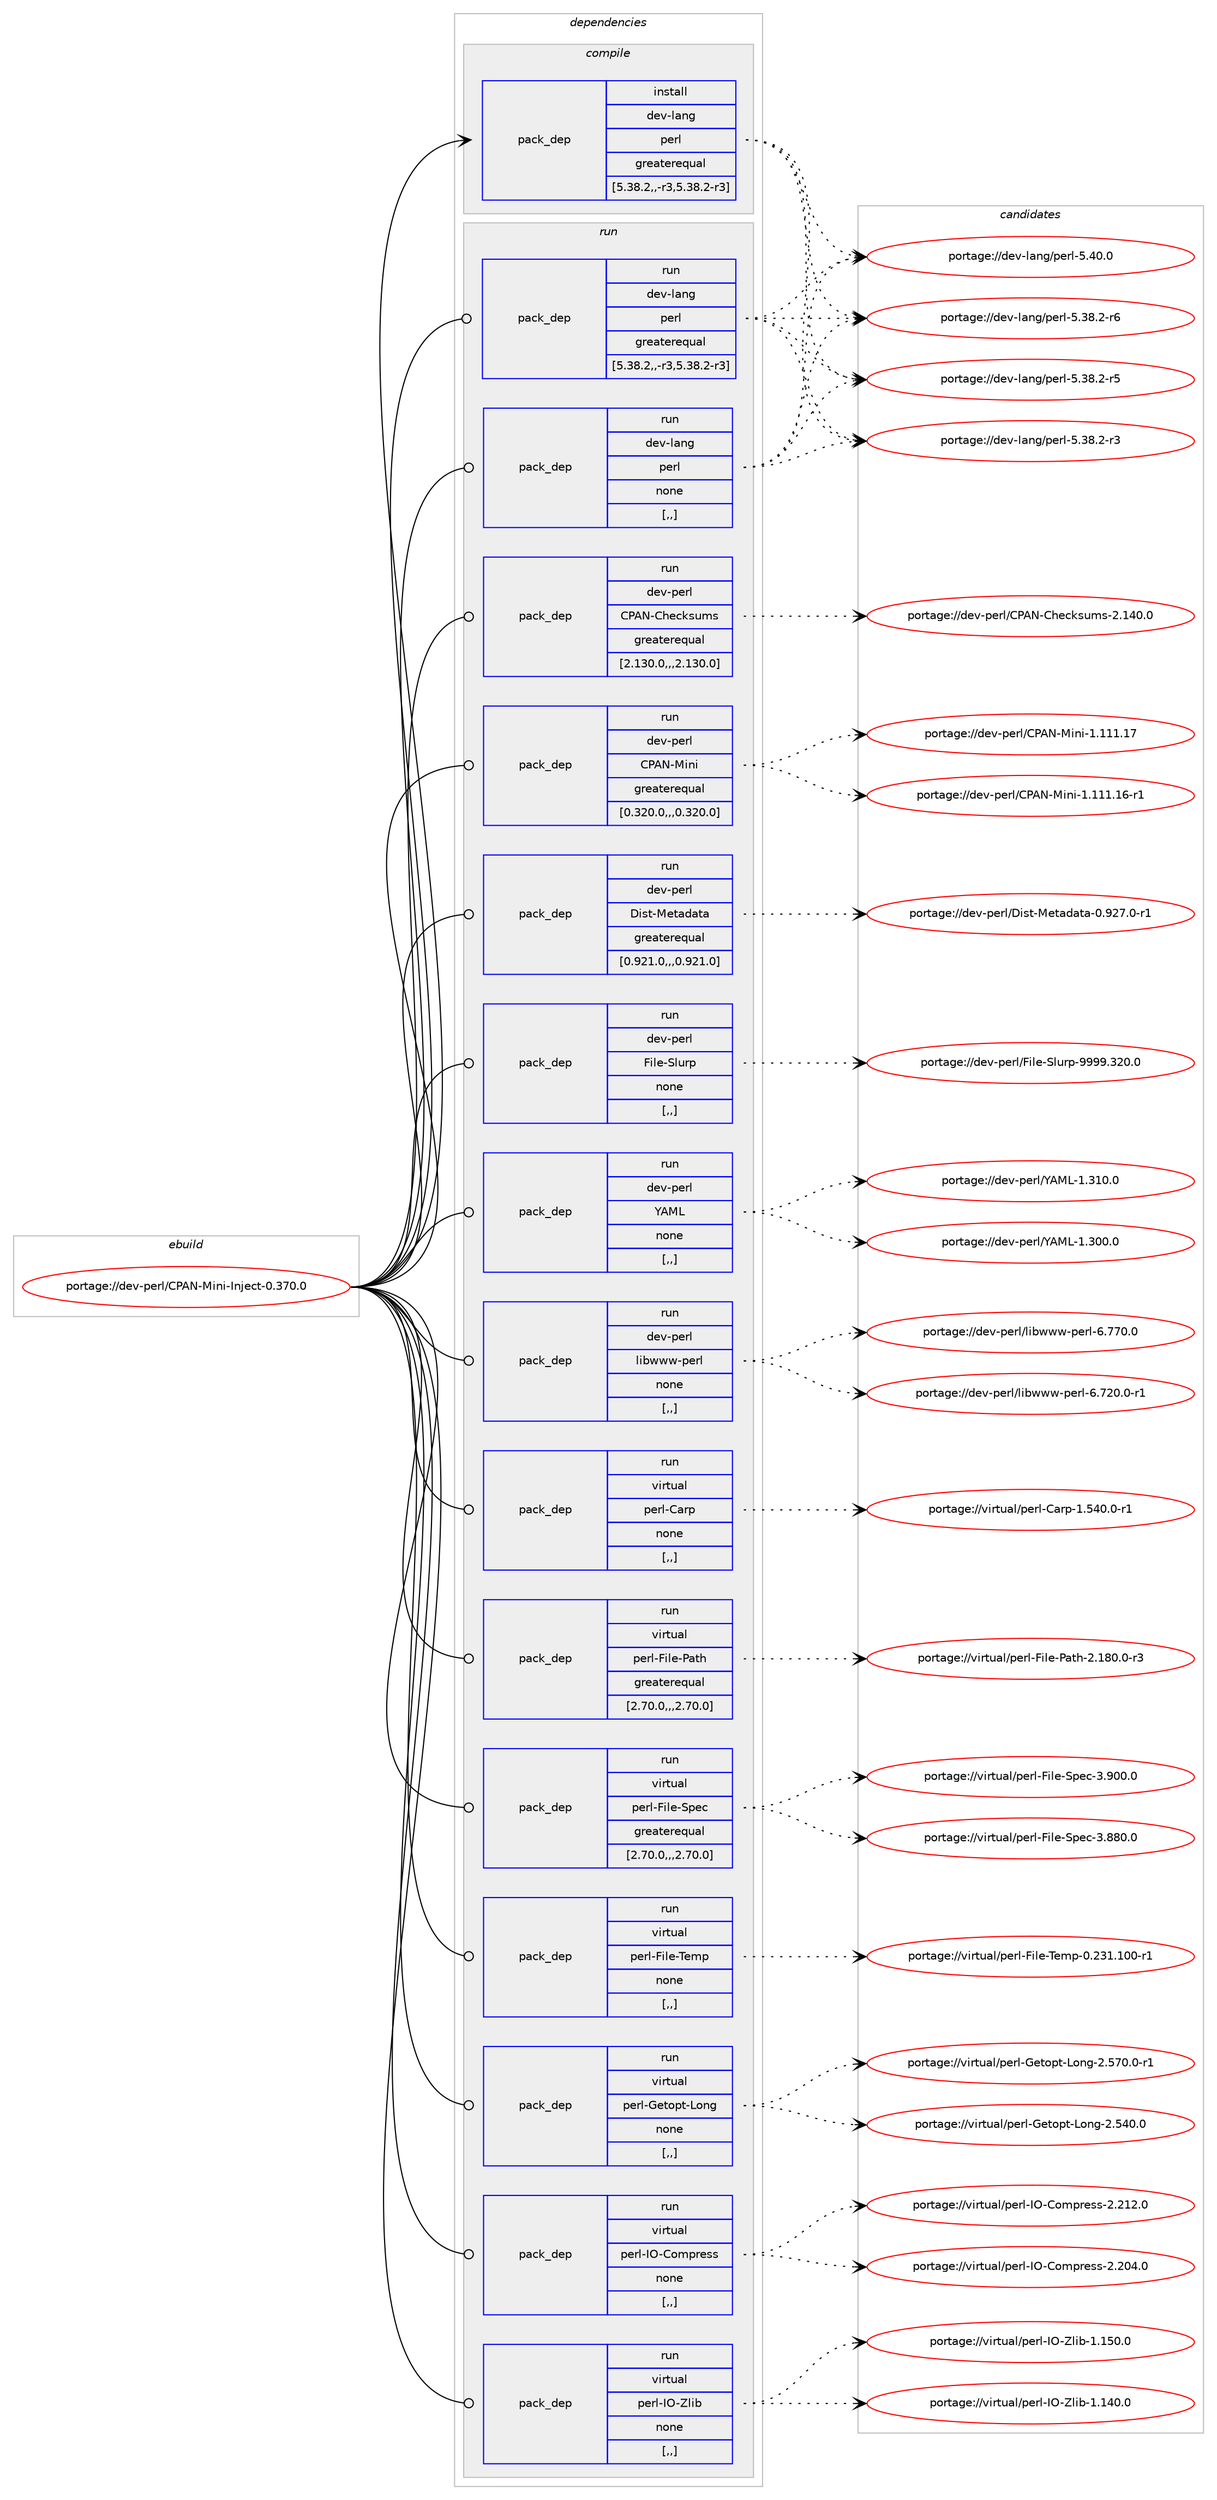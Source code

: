 digraph prolog {

# *************
# Graph options
# *************

newrank=true;
concentrate=true;
compound=true;
graph [rankdir=LR,fontname=Helvetica,fontsize=10,ranksep=1.5];#, ranksep=2.5, nodesep=0.2];
edge  [arrowhead=vee];
node  [fontname=Helvetica,fontsize=10];

# **********
# The ebuild
# **********

subgraph cluster_leftcol {
color=gray;
label=<<i>ebuild</i>>;
id [label="portage://dev-perl/CPAN-Mini-Inject-0.370.0", color=red, width=4, href="../dev-perl/CPAN-Mini-Inject-0.370.0.svg"];
}

# ****************
# The dependencies
# ****************

subgraph cluster_midcol {
color=gray;
label=<<i>dependencies</i>>;
subgraph cluster_compile {
fillcolor="#eeeeee";
style=filled;
label=<<i>compile</i>>;
subgraph pack96004 {
dependency127023 [label=<<TABLE BORDER="0" CELLBORDER="1" CELLSPACING="0" CELLPADDING="4" WIDTH="220"><TR><TD ROWSPAN="6" CELLPADDING="30">pack_dep</TD></TR><TR><TD WIDTH="110">install</TD></TR><TR><TD>dev-lang</TD></TR><TR><TD>perl</TD></TR><TR><TD>greaterequal</TD></TR><TR><TD>[5.38.2,,-r3,5.38.2-r3]</TD></TR></TABLE>>, shape=none, color=blue];
}
id:e -> dependency127023:w [weight=20,style="solid",arrowhead="vee"];
}
subgraph cluster_compileandrun {
fillcolor="#eeeeee";
style=filled;
label=<<i>compile and run</i>>;
}
subgraph cluster_run {
fillcolor="#eeeeee";
style=filled;
label=<<i>run</i>>;
subgraph pack96005 {
dependency127024 [label=<<TABLE BORDER="0" CELLBORDER="1" CELLSPACING="0" CELLPADDING="4" WIDTH="220"><TR><TD ROWSPAN="6" CELLPADDING="30">pack_dep</TD></TR><TR><TD WIDTH="110">run</TD></TR><TR><TD>dev-lang</TD></TR><TR><TD>perl</TD></TR><TR><TD>greaterequal</TD></TR><TR><TD>[5.38.2,,-r3,5.38.2-r3]</TD></TR></TABLE>>, shape=none, color=blue];
}
id:e -> dependency127024:w [weight=20,style="solid",arrowhead="odot"];
subgraph pack96006 {
dependency127025 [label=<<TABLE BORDER="0" CELLBORDER="1" CELLSPACING="0" CELLPADDING="4" WIDTH="220"><TR><TD ROWSPAN="6" CELLPADDING="30">pack_dep</TD></TR><TR><TD WIDTH="110">run</TD></TR><TR><TD>dev-lang</TD></TR><TR><TD>perl</TD></TR><TR><TD>none</TD></TR><TR><TD>[,,]</TD></TR></TABLE>>, shape=none, color=blue];
}
id:e -> dependency127025:w [weight=20,style="solid",arrowhead="odot"];
subgraph pack96007 {
dependency127026 [label=<<TABLE BORDER="0" CELLBORDER="1" CELLSPACING="0" CELLPADDING="4" WIDTH="220"><TR><TD ROWSPAN="6" CELLPADDING="30">pack_dep</TD></TR><TR><TD WIDTH="110">run</TD></TR><TR><TD>dev-perl</TD></TR><TR><TD>CPAN-Checksums</TD></TR><TR><TD>greaterequal</TD></TR><TR><TD>[2.130.0,,,2.130.0]</TD></TR></TABLE>>, shape=none, color=blue];
}
id:e -> dependency127026:w [weight=20,style="solid",arrowhead="odot"];
subgraph pack96008 {
dependency127027 [label=<<TABLE BORDER="0" CELLBORDER="1" CELLSPACING="0" CELLPADDING="4" WIDTH="220"><TR><TD ROWSPAN="6" CELLPADDING="30">pack_dep</TD></TR><TR><TD WIDTH="110">run</TD></TR><TR><TD>dev-perl</TD></TR><TR><TD>CPAN-Mini</TD></TR><TR><TD>greaterequal</TD></TR><TR><TD>[0.320.0,,,0.320.0]</TD></TR></TABLE>>, shape=none, color=blue];
}
id:e -> dependency127027:w [weight=20,style="solid",arrowhead="odot"];
subgraph pack96009 {
dependency127028 [label=<<TABLE BORDER="0" CELLBORDER="1" CELLSPACING="0" CELLPADDING="4" WIDTH="220"><TR><TD ROWSPAN="6" CELLPADDING="30">pack_dep</TD></TR><TR><TD WIDTH="110">run</TD></TR><TR><TD>dev-perl</TD></TR><TR><TD>Dist-Metadata</TD></TR><TR><TD>greaterequal</TD></TR><TR><TD>[0.921.0,,,0.921.0]</TD></TR></TABLE>>, shape=none, color=blue];
}
id:e -> dependency127028:w [weight=20,style="solid",arrowhead="odot"];
subgraph pack96010 {
dependency127029 [label=<<TABLE BORDER="0" CELLBORDER="1" CELLSPACING="0" CELLPADDING="4" WIDTH="220"><TR><TD ROWSPAN="6" CELLPADDING="30">pack_dep</TD></TR><TR><TD WIDTH="110">run</TD></TR><TR><TD>dev-perl</TD></TR><TR><TD>File-Slurp</TD></TR><TR><TD>none</TD></TR><TR><TD>[,,]</TD></TR></TABLE>>, shape=none, color=blue];
}
id:e -> dependency127029:w [weight=20,style="solid",arrowhead="odot"];
subgraph pack96011 {
dependency127030 [label=<<TABLE BORDER="0" CELLBORDER="1" CELLSPACING="0" CELLPADDING="4" WIDTH="220"><TR><TD ROWSPAN="6" CELLPADDING="30">pack_dep</TD></TR><TR><TD WIDTH="110">run</TD></TR><TR><TD>dev-perl</TD></TR><TR><TD>YAML</TD></TR><TR><TD>none</TD></TR><TR><TD>[,,]</TD></TR></TABLE>>, shape=none, color=blue];
}
id:e -> dependency127030:w [weight=20,style="solid",arrowhead="odot"];
subgraph pack96012 {
dependency127031 [label=<<TABLE BORDER="0" CELLBORDER="1" CELLSPACING="0" CELLPADDING="4" WIDTH="220"><TR><TD ROWSPAN="6" CELLPADDING="30">pack_dep</TD></TR><TR><TD WIDTH="110">run</TD></TR><TR><TD>dev-perl</TD></TR><TR><TD>libwww-perl</TD></TR><TR><TD>none</TD></TR><TR><TD>[,,]</TD></TR></TABLE>>, shape=none, color=blue];
}
id:e -> dependency127031:w [weight=20,style="solid",arrowhead="odot"];
subgraph pack96013 {
dependency127032 [label=<<TABLE BORDER="0" CELLBORDER="1" CELLSPACING="0" CELLPADDING="4" WIDTH="220"><TR><TD ROWSPAN="6" CELLPADDING="30">pack_dep</TD></TR><TR><TD WIDTH="110">run</TD></TR><TR><TD>virtual</TD></TR><TR><TD>perl-Carp</TD></TR><TR><TD>none</TD></TR><TR><TD>[,,]</TD></TR></TABLE>>, shape=none, color=blue];
}
id:e -> dependency127032:w [weight=20,style="solid",arrowhead="odot"];
subgraph pack96014 {
dependency127033 [label=<<TABLE BORDER="0" CELLBORDER="1" CELLSPACING="0" CELLPADDING="4" WIDTH="220"><TR><TD ROWSPAN="6" CELLPADDING="30">pack_dep</TD></TR><TR><TD WIDTH="110">run</TD></TR><TR><TD>virtual</TD></TR><TR><TD>perl-File-Path</TD></TR><TR><TD>greaterequal</TD></TR><TR><TD>[2.70.0,,,2.70.0]</TD></TR></TABLE>>, shape=none, color=blue];
}
id:e -> dependency127033:w [weight=20,style="solid",arrowhead="odot"];
subgraph pack96015 {
dependency127034 [label=<<TABLE BORDER="0" CELLBORDER="1" CELLSPACING="0" CELLPADDING="4" WIDTH="220"><TR><TD ROWSPAN="6" CELLPADDING="30">pack_dep</TD></TR><TR><TD WIDTH="110">run</TD></TR><TR><TD>virtual</TD></TR><TR><TD>perl-File-Spec</TD></TR><TR><TD>greaterequal</TD></TR><TR><TD>[2.70.0,,,2.70.0]</TD></TR></TABLE>>, shape=none, color=blue];
}
id:e -> dependency127034:w [weight=20,style="solid",arrowhead="odot"];
subgraph pack96016 {
dependency127035 [label=<<TABLE BORDER="0" CELLBORDER="1" CELLSPACING="0" CELLPADDING="4" WIDTH="220"><TR><TD ROWSPAN="6" CELLPADDING="30">pack_dep</TD></TR><TR><TD WIDTH="110">run</TD></TR><TR><TD>virtual</TD></TR><TR><TD>perl-File-Temp</TD></TR><TR><TD>none</TD></TR><TR><TD>[,,]</TD></TR></TABLE>>, shape=none, color=blue];
}
id:e -> dependency127035:w [weight=20,style="solid",arrowhead="odot"];
subgraph pack96017 {
dependency127036 [label=<<TABLE BORDER="0" CELLBORDER="1" CELLSPACING="0" CELLPADDING="4" WIDTH="220"><TR><TD ROWSPAN="6" CELLPADDING="30">pack_dep</TD></TR><TR><TD WIDTH="110">run</TD></TR><TR><TD>virtual</TD></TR><TR><TD>perl-Getopt-Long</TD></TR><TR><TD>none</TD></TR><TR><TD>[,,]</TD></TR></TABLE>>, shape=none, color=blue];
}
id:e -> dependency127036:w [weight=20,style="solid",arrowhead="odot"];
subgraph pack96018 {
dependency127037 [label=<<TABLE BORDER="0" CELLBORDER="1" CELLSPACING="0" CELLPADDING="4" WIDTH="220"><TR><TD ROWSPAN="6" CELLPADDING="30">pack_dep</TD></TR><TR><TD WIDTH="110">run</TD></TR><TR><TD>virtual</TD></TR><TR><TD>perl-IO-Compress</TD></TR><TR><TD>none</TD></TR><TR><TD>[,,]</TD></TR></TABLE>>, shape=none, color=blue];
}
id:e -> dependency127037:w [weight=20,style="solid",arrowhead="odot"];
subgraph pack96019 {
dependency127038 [label=<<TABLE BORDER="0" CELLBORDER="1" CELLSPACING="0" CELLPADDING="4" WIDTH="220"><TR><TD ROWSPAN="6" CELLPADDING="30">pack_dep</TD></TR><TR><TD WIDTH="110">run</TD></TR><TR><TD>virtual</TD></TR><TR><TD>perl-IO-Zlib</TD></TR><TR><TD>none</TD></TR><TR><TD>[,,]</TD></TR></TABLE>>, shape=none, color=blue];
}
id:e -> dependency127038:w [weight=20,style="solid",arrowhead="odot"];
}
}

# **************
# The candidates
# **************

subgraph cluster_choices {
rank=same;
color=gray;
label=<<i>candidates</i>>;

subgraph choice96004 {
color=black;
nodesep=1;
choice10010111845108971101034711210111410845534652484648 [label="portage://dev-lang/perl-5.40.0", color=red, width=4,href="../dev-lang/perl-5.40.0.svg"];
choice100101118451089711010347112101114108455346515646504511454 [label="portage://dev-lang/perl-5.38.2-r6", color=red, width=4,href="../dev-lang/perl-5.38.2-r6.svg"];
choice100101118451089711010347112101114108455346515646504511453 [label="portage://dev-lang/perl-5.38.2-r5", color=red, width=4,href="../dev-lang/perl-5.38.2-r5.svg"];
choice100101118451089711010347112101114108455346515646504511451 [label="portage://dev-lang/perl-5.38.2-r3", color=red, width=4,href="../dev-lang/perl-5.38.2-r3.svg"];
dependency127023:e -> choice10010111845108971101034711210111410845534652484648:w [style=dotted,weight="100"];
dependency127023:e -> choice100101118451089711010347112101114108455346515646504511454:w [style=dotted,weight="100"];
dependency127023:e -> choice100101118451089711010347112101114108455346515646504511453:w [style=dotted,weight="100"];
dependency127023:e -> choice100101118451089711010347112101114108455346515646504511451:w [style=dotted,weight="100"];
}
subgraph choice96005 {
color=black;
nodesep=1;
choice10010111845108971101034711210111410845534652484648 [label="portage://dev-lang/perl-5.40.0", color=red, width=4,href="../dev-lang/perl-5.40.0.svg"];
choice100101118451089711010347112101114108455346515646504511454 [label="portage://dev-lang/perl-5.38.2-r6", color=red, width=4,href="../dev-lang/perl-5.38.2-r6.svg"];
choice100101118451089711010347112101114108455346515646504511453 [label="portage://dev-lang/perl-5.38.2-r5", color=red, width=4,href="../dev-lang/perl-5.38.2-r5.svg"];
choice100101118451089711010347112101114108455346515646504511451 [label="portage://dev-lang/perl-5.38.2-r3", color=red, width=4,href="../dev-lang/perl-5.38.2-r3.svg"];
dependency127024:e -> choice10010111845108971101034711210111410845534652484648:w [style=dotted,weight="100"];
dependency127024:e -> choice100101118451089711010347112101114108455346515646504511454:w [style=dotted,weight="100"];
dependency127024:e -> choice100101118451089711010347112101114108455346515646504511453:w [style=dotted,weight="100"];
dependency127024:e -> choice100101118451089711010347112101114108455346515646504511451:w [style=dotted,weight="100"];
}
subgraph choice96006 {
color=black;
nodesep=1;
choice10010111845108971101034711210111410845534652484648 [label="portage://dev-lang/perl-5.40.0", color=red, width=4,href="../dev-lang/perl-5.40.0.svg"];
choice100101118451089711010347112101114108455346515646504511454 [label="portage://dev-lang/perl-5.38.2-r6", color=red, width=4,href="../dev-lang/perl-5.38.2-r6.svg"];
choice100101118451089711010347112101114108455346515646504511453 [label="portage://dev-lang/perl-5.38.2-r5", color=red, width=4,href="../dev-lang/perl-5.38.2-r5.svg"];
choice100101118451089711010347112101114108455346515646504511451 [label="portage://dev-lang/perl-5.38.2-r3", color=red, width=4,href="../dev-lang/perl-5.38.2-r3.svg"];
dependency127025:e -> choice10010111845108971101034711210111410845534652484648:w [style=dotted,weight="100"];
dependency127025:e -> choice100101118451089711010347112101114108455346515646504511454:w [style=dotted,weight="100"];
dependency127025:e -> choice100101118451089711010347112101114108455346515646504511453:w [style=dotted,weight="100"];
dependency127025:e -> choice100101118451089711010347112101114108455346515646504511451:w [style=dotted,weight="100"];
}
subgraph choice96007 {
color=black;
nodesep=1;
choice1001011184511210111410847678065784567104101991071151171091154550464952484648 [label="portage://dev-perl/CPAN-Checksums-2.140.0", color=red, width=4,href="../dev-perl/CPAN-Checksums-2.140.0.svg"];
dependency127026:e -> choice1001011184511210111410847678065784567104101991071151171091154550464952484648:w [style=dotted,weight="100"];
}
subgraph choice96008 {
color=black;
nodesep=1;
choice1001011184511210111410847678065784577105110105454946494949464955 [label="portage://dev-perl/CPAN-Mini-1.111.17", color=red, width=4,href="../dev-perl/CPAN-Mini-1.111.17.svg"];
choice10010111845112101114108476780657845771051101054549464949494649544511449 [label="portage://dev-perl/CPAN-Mini-1.111.16-r1", color=red, width=4,href="../dev-perl/CPAN-Mini-1.111.16-r1.svg"];
dependency127027:e -> choice1001011184511210111410847678065784577105110105454946494949464955:w [style=dotted,weight="100"];
dependency127027:e -> choice10010111845112101114108476780657845771051101054549464949494649544511449:w [style=dotted,weight="100"];
}
subgraph choice96009 {
color=black;
nodesep=1;
choice100101118451121011141084768105115116457710111697100971169745484657505546484511449 [label="portage://dev-perl/Dist-Metadata-0.927.0-r1", color=red, width=4,href="../dev-perl/Dist-Metadata-0.927.0-r1.svg"];
dependency127028:e -> choice100101118451121011141084768105115116457710111697100971169745484657505546484511449:w [style=dotted,weight="100"];
}
subgraph choice96010 {
color=black;
nodesep=1;
choice10010111845112101114108477010510810145831081171141124557575757465150484648 [label="portage://dev-perl/File-Slurp-9999.320.0", color=red, width=4,href="../dev-perl/File-Slurp-9999.320.0.svg"];
dependency127029:e -> choice10010111845112101114108477010510810145831081171141124557575757465150484648:w [style=dotted,weight="100"];
}
subgraph choice96011 {
color=black;
nodesep=1;
choice1001011184511210111410847896577764549465149484648 [label="portage://dev-perl/YAML-1.310.0", color=red, width=4,href="../dev-perl/YAML-1.310.0.svg"];
choice1001011184511210111410847896577764549465148484648 [label="portage://dev-perl/YAML-1.300.0", color=red, width=4,href="../dev-perl/YAML-1.300.0.svg"];
dependency127030:e -> choice1001011184511210111410847896577764549465149484648:w [style=dotted,weight="100"];
dependency127030:e -> choice1001011184511210111410847896577764549465148484648:w [style=dotted,weight="100"];
}
subgraph choice96012 {
color=black;
nodesep=1;
choice100101118451121011141084710810598119119119451121011141084554465555484648 [label="portage://dev-perl/libwww-perl-6.770.0", color=red, width=4,href="../dev-perl/libwww-perl-6.770.0.svg"];
choice1001011184511210111410847108105981191191194511210111410845544655504846484511449 [label="portage://dev-perl/libwww-perl-6.720.0-r1", color=red, width=4,href="../dev-perl/libwww-perl-6.720.0-r1.svg"];
dependency127031:e -> choice100101118451121011141084710810598119119119451121011141084554465555484648:w [style=dotted,weight="100"];
dependency127031:e -> choice1001011184511210111410847108105981191191194511210111410845544655504846484511449:w [style=dotted,weight="100"];
}
subgraph choice96013 {
color=black;
nodesep=1;
choice118105114116117971084711210111410845679711411245494653524846484511449 [label="portage://virtual/perl-Carp-1.540.0-r1", color=red, width=4,href="../virtual/perl-Carp-1.540.0-r1.svg"];
dependency127032:e -> choice118105114116117971084711210111410845679711411245494653524846484511449:w [style=dotted,weight="100"];
}
subgraph choice96014 {
color=black;
nodesep=1;
choice1181051141161179710847112101114108457010510810145809711610445504649564846484511451 [label="portage://virtual/perl-File-Path-2.180.0-r3", color=red, width=4,href="../virtual/perl-File-Path-2.180.0-r3.svg"];
dependency127033:e -> choice1181051141161179710847112101114108457010510810145809711610445504649564846484511451:w [style=dotted,weight="100"];
}
subgraph choice96015 {
color=black;
nodesep=1;
choice118105114116117971084711210111410845701051081014583112101994551465748484648 [label="portage://virtual/perl-File-Spec-3.900.0", color=red, width=4,href="../virtual/perl-File-Spec-3.900.0.svg"];
choice118105114116117971084711210111410845701051081014583112101994551465656484648 [label="portage://virtual/perl-File-Spec-3.880.0", color=red, width=4,href="../virtual/perl-File-Spec-3.880.0.svg"];
dependency127034:e -> choice118105114116117971084711210111410845701051081014583112101994551465748484648:w [style=dotted,weight="100"];
dependency127034:e -> choice118105114116117971084711210111410845701051081014583112101994551465656484648:w [style=dotted,weight="100"];
}
subgraph choice96016 {
color=black;
nodesep=1;
choice118105114116117971084711210111410845701051081014584101109112454846505149464948484511449 [label="portage://virtual/perl-File-Temp-0.231.100-r1", color=red, width=4,href="../virtual/perl-File-Temp-0.231.100-r1.svg"];
dependency127035:e -> choice118105114116117971084711210111410845701051081014584101109112454846505149464948484511449:w [style=dotted,weight="100"];
}
subgraph choice96017 {
color=black;
nodesep=1;
choice11810511411611797108471121011141084571101116111112116457611111010345504653554846484511449 [label="portage://virtual/perl-Getopt-Long-2.570.0-r1", color=red, width=4,href="../virtual/perl-Getopt-Long-2.570.0-r1.svg"];
choice1181051141161179710847112101114108457110111611111211645761111101034550465352484648 [label="portage://virtual/perl-Getopt-Long-2.540.0", color=red, width=4,href="../virtual/perl-Getopt-Long-2.540.0.svg"];
dependency127036:e -> choice11810511411611797108471121011141084571101116111112116457611111010345504653554846484511449:w [style=dotted,weight="100"];
dependency127036:e -> choice1181051141161179710847112101114108457110111611111211645761111101034550465352484648:w [style=dotted,weight="100"];
}
subgraph choice96018 {
color=black;
nodesep=1;
choice118105114116117971084711210111410845737945671111091121141011151154550465049504648 [label="portage://virtual/perl-IO-Compress-2.212.0", color=red, width=4,href="../virtual/perl-IO-Compress-2.212.0.svg"];
choice118105114116117971084711210111410845737945671111091121141011151154550465048524648 [label="portage://virtual/perl-IO-Compress-2.204.0", color=red, width=4,href="../virtual/perl-IO-Compress-2.204.0.svg"];
dependency127037:e -> choice118105114116117971084711210111410845737945671111091121141011151154550465049504648:w [style=dotted,weight="100"];
dependency127037:e -> choice118105114116117971084711210111410845737945671111091121141011151154550465048524648:w [style=dotted,weight="100"];
}
subgraph choice96019 {
color=black;
nodesep=1;
choice11810511411611797108471121011141084573794590108105984549464953484648 [label="portage://virtual/perl-IO-Zlib-1.150.0", color=red, width=4,href="../virtual/perl-IO-Zlib-1.150.0.svg"];
choice11810511411611797108471121011141084573794590108105984549464952484648 [label="portage://virtual/perl-IO-Zlib-1.140.0", color=red, width=4,href="../virtual/perl-IO-Zlib-1.140.0.svg"];
dependency127038:e -> choice11810511411611797108471121011141084573794590108105984549464953484648:w [style=dotted,weight="100"];
dependency127038:e -> choice11810511411611797108471121011141084573794590108105984549464952484648:w [style=dotted,weight="100"];
}
}

}
